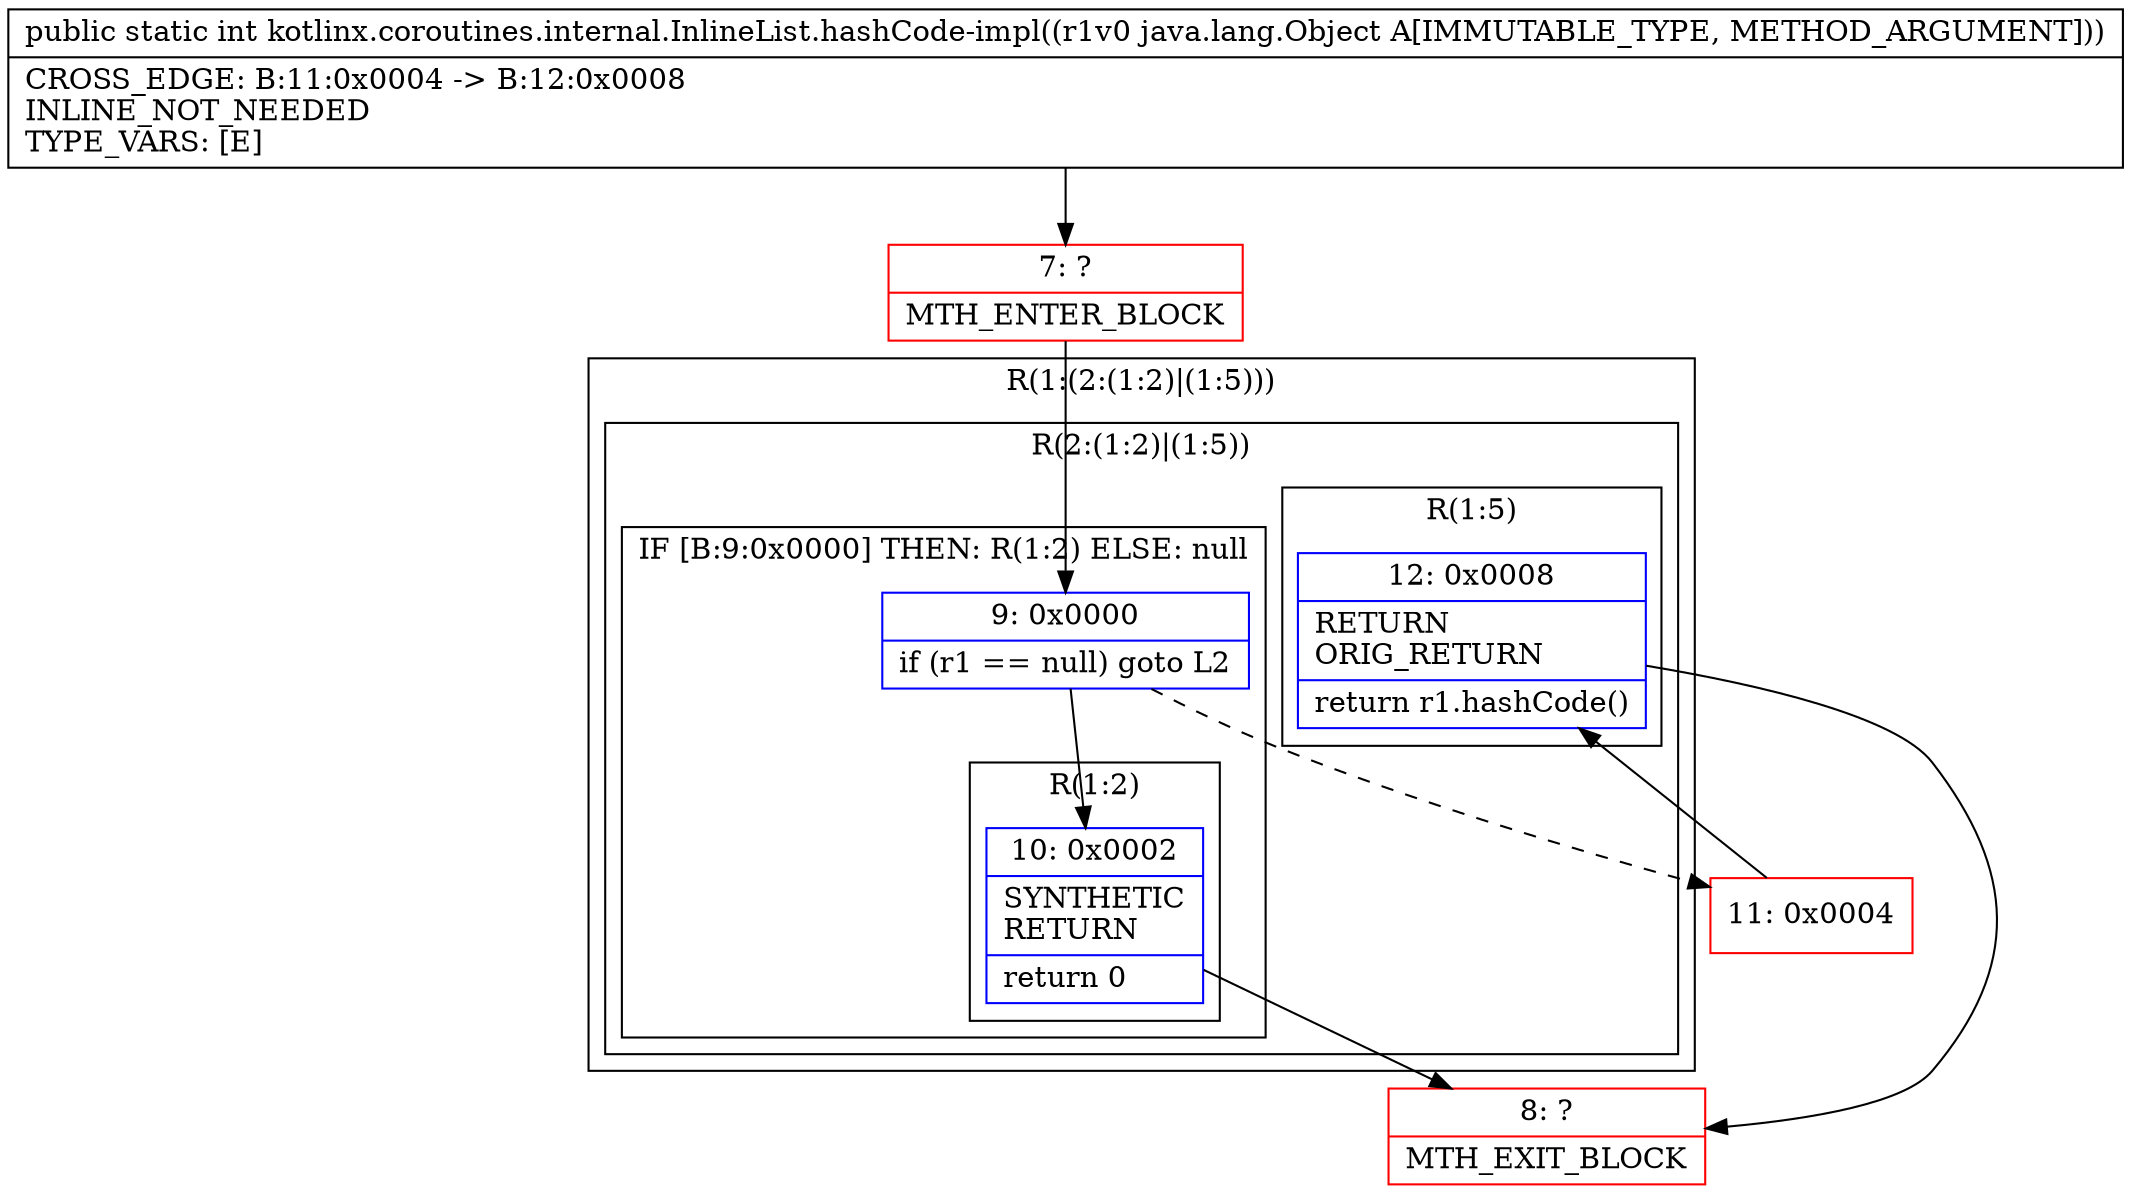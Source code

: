 digraph "CFG forkotlinx.coroutines.internal.InlineList.hashCode\-impl(Ljava\/lang\/Object;)I" {
subgraph cluster_Region_275846645 {
label = "R(1:(2:(1:2)|(1:5)))";
node [shape=record,color=blue];
subgraph cluster_Region_1486341490 {
label = "R(2:(1:2)|(1:5))";
node [shape=record,color=blue];
subgraph cluster_IfRegion_1764583624 {
label = "IF [B:9:0x0000] THEN: R(1:2) ELSE: null";
node [shape=record,color=blue];
Node_9 [shape=record,label="{9\:\ 0x0000|if (r1 == null) goto L2\l}"];
subgraph cluster_Region_2073691411 {
label = "R(1:2)";
node [shape=record,color=blue];
Node_10 [shape=record,label="{10\:\ 0x0002|SYNTHETIC\lRETURN\l|return 0\l}"];
}
}
subgraph cluster_Region_1675389224 {
label = "R(1:5)";
node [shape=record,color=blue];
Node_12 [shape=record,label="{12\:\ 0x0008|RETURN\lORIG_RETURN\l|return r1.hashCode()\l}"];
}
}
}
Node_7 [shape=record,color=red,label="{7\:\ ?|MTH_ENTER_BLOCK\l}"];
Node_8 [shape=record,color=red,label="{8\:\ ?|MTH_EXIT_BLOCK\l}"];
Node_11 [shape=record,color=red,label="{11\:\ 0x0004}"];
MethodNode[shape=record,label="{public static int kotlinx.coroutines.internal.InlineList.hashCode\-impl((r1v0 java.lang.Object A[IMMUTABLE_TYPE, METHOD_ARGUMENT]))  | CROSS_EDGE: B:11:0x0004 \-\> B:12:0x0008\lINLINE_NOT_NEEDED\lTYPE_VARS: [E]\l}"];
MethodNode -> Node_7;Node_9 -> Node_10;
Node_9 -> Node_11[style=dashed];
Node_10 -> Node_8;
Node_12 -> Node_8;
Node_7 -> Node_9;
Node_11 -> Node_12;
}


